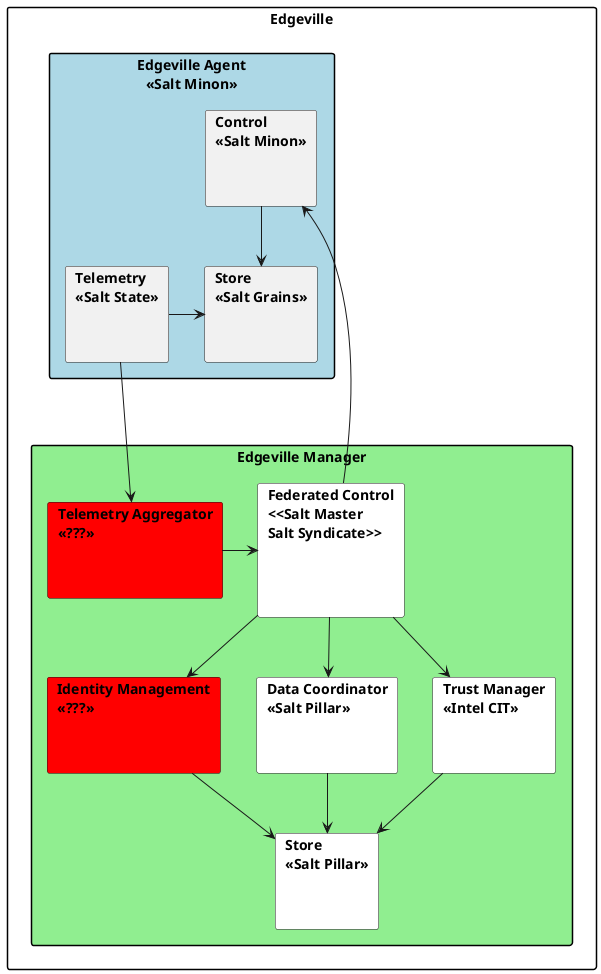 @startuml

skinparam packageStyle rect

package Edgeville {
    package "Edgeville Agent\n<<Salt Minon>>" as EA #lightblue {
      package "Telemetry\n<<Salt State>>" as TEA {
      }
      package "Control\n<<Salt Minon>>" as CEA {
      }
      package "Store\n<<Salt Grains>>" as SEA {
      }
      CEA --> SEA
      TEA -> SEA
    }
    package "Edgeville Manager" as EM #lightgreen {
      package "Telemetry Aggregator\n<<???>>" as TAEM #red {
      }
      package "Identity Management\n<<???>>" as IMEM #red {
      }
      package "Data Coordinator\n<<Salt Pillar>>" as DCEM #white {
      }
      package "Federated Control\n<<Salt Master\nSalt Syndicate>>" as FCEM #white {
      }
      package "Trust Manager\n<<Intel CIT>>" as TMEM #white {
      }
      package "Store\n<<Salt Pillar>>" as SEM #white {
      }
      FCEM --> TMEM
      FCEM --> IMEM
      TAEM -> FCEM
      DCEM --> SEM
      IMEM --> SEM
      TMEM --> SEM
      FCEM --> DCEM
    }
    TEA ---> TAEM
    FCEM --> CEA
}
@enduml
